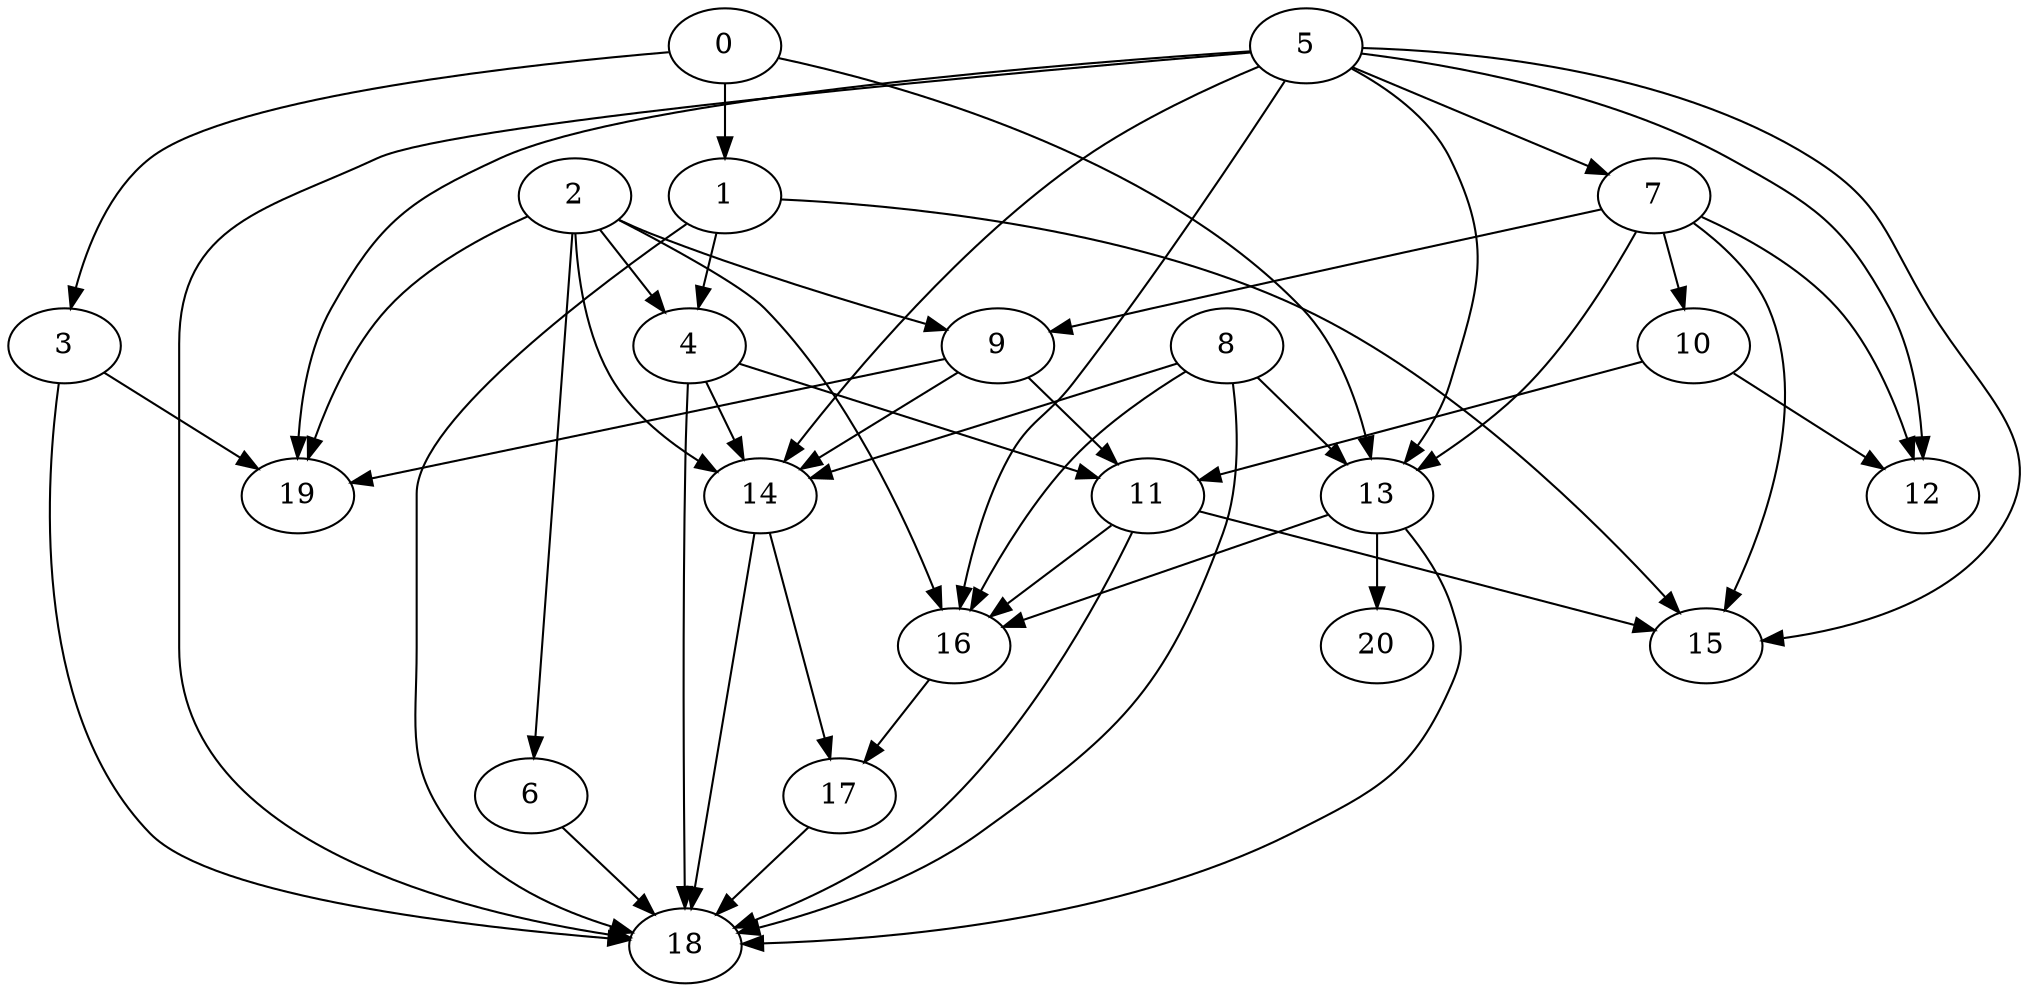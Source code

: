 digraph "Random_Nodes_21_Density_2.38_CCR_0.99_WeightType_Random" {
	graph ["Duplicate states"=0,
		GraphType=Random,
		"Max states in OPEN"=0,
		Modes="120000ms; topo-ordered tasks, ; Pruning: task equivalence, fixed order ready list, ; F-value: ; Optimisation: best schedule length (\
SL) optimisation on equal, ",
		NumberOfTasks=21,
		"Pruned using list schedule length"=4393,
		"States removed from OPEN"=0,
		TargetSystem="Homogeneous-6",
		"Time to schedule (ms)"=243,
		"Total idle time"=69,
		"Total schedule length"=86,
		"Total sequential time"=274,
		"Total states created"=12600
	];
	0	["Finish time"=10,
		Processor=0,
		"Start time"=0,
		Weight=10];
	1	["Finish time"=30,
		Processor=0,
		"Start time"=10,
		Weight=20];
	0 -> 1	[Weight=10];
	13	["Finish time"=36,
		Processor=5,
		"Start time"=26,
		Weight=10];
	0 -> 13	[Weight=7];
	3	["Finish time"=26,
		Processor=5,
		"Start time"=14,
		Weight=12];
	0 -> 3	[Weight=4];
	5	["Finish time"=4,
		Processor=1,
		"Start time"=0,
		Weight=4];
	7	["Finish time"=16,
		Processor=1,
		"Start time"=4,
		Weight=12];
	5 -> 7	[Weight=8];
	5 -> 13	[Weight=3];
	16	["Finish time"=70,
		Processor=0,
		"Start time"=56,
		Weight=14];
	5 -> 16	[Weight=5];
	14	["Finish time"=64,
		Processor=4,
		"Start time"=52,
		Weight=12];
	5 -> 14	[Weight=2];
	15	["Finish time"=82,
		Processor=5,
		"Start time"=64,
		Weight=18];
	5 -> 15	[Weight=8];
	18	["Finish time"=86,
		Processor=0,
		"Start time"=74,
		Weight=12];
	5 -> 18	[Weight=3];
	19	["Finish time"=64,
		Processor=5,
		"Start time"=56,
		Weight=8];
	5 -> 19	[Weight=3];
	12	["Finish time"=52,
		Processor=4,
		"Start time"=46,
		Weight=6];
	5 -> 12	[Weight=4];
	4	["Finish time"=44,
		Processor=0,
		"Start time"=30,
		Weight=14];
	1 -> 4	[Weight=5];
	1 -> 15	[Weight=2];
	1 -> 18	[Weight=9];
	2	["Finish time"=14,
		Processor=2,
		"Start time"=0,
		Weight=14];
	2 -> 4	[Weight=8];
	9	["Finish time"=40,
		Processor=1,
		"Start time"=20,
		Weight=20];
	2 -> 9	[Weight=6];
	2 -> 16	[Weight=8];
	6	["Finish time"=58,
		Processor=1,
		"Start time"=40,
		Weight=18];
	2 -> 6	[Weight=6];
	2 -> 14	[Weight=7];
	2 -> 19	[Weight=4];
	10	["Finish time"=39,
		Processor=3,
		"Start time"=19,
		Weight=20];
	7 -> 10	[Weight=3];
	7 -> 9	[Weight=8];
	7 -> 13	[Weight=9];
	7 -> 15	[Weight=3];
	7 -> 12	[Weight=5];
	11	["Finish time"=56,
		Processor=0,
		"Start time"=44,
		Weight=12];
	10 -> 11	[Weight=4];
	10 -> 12	[Weight=7];
	4 -> 11	[Weight=9];
	4 -> 14	[Weight=2];
	4 -> 18	[Weight=8];
	9 -> 11	[Weight=3];
	9 -> 14	[Weight=10];
	9 -> 19	[Weight=2];
	8	["Finish time"=14,
		Processor=4,
		"Start time"=0,
		Weight=14];
	8 -> 13	[Weight=3];
	8 -> 16	[Weight=10];
	8 -> 14	[Weight=4];
	8 -> 18	[Weight=4];
	13 -> 16	[Weight=8];
	20	["Finish time"=56,
		Processor=5,
		"Start time"=36,
		Weight=20];
	13 -> 20	[Weight=4];
	13 -> 18	[Weight=7];
	11 -> 16	[Weight=3];
	11 -> 15	[Weight=3];
	11 -> 18	[Weight=5];
	17	["Finish time"=74,
		Processor=0,
		"Start time"=70,
		Weight=4];
	16 -> 17	[Weight=8];
	6 -> 18	[Weight=4];
	14 -> 17	[Weight=3];
	14 -> 18	[Weight=10];
	3 -> 18	[Weight=3];
	3 -> 19	[Weight=5];
	17 -> 18	[Weight=2];
}
